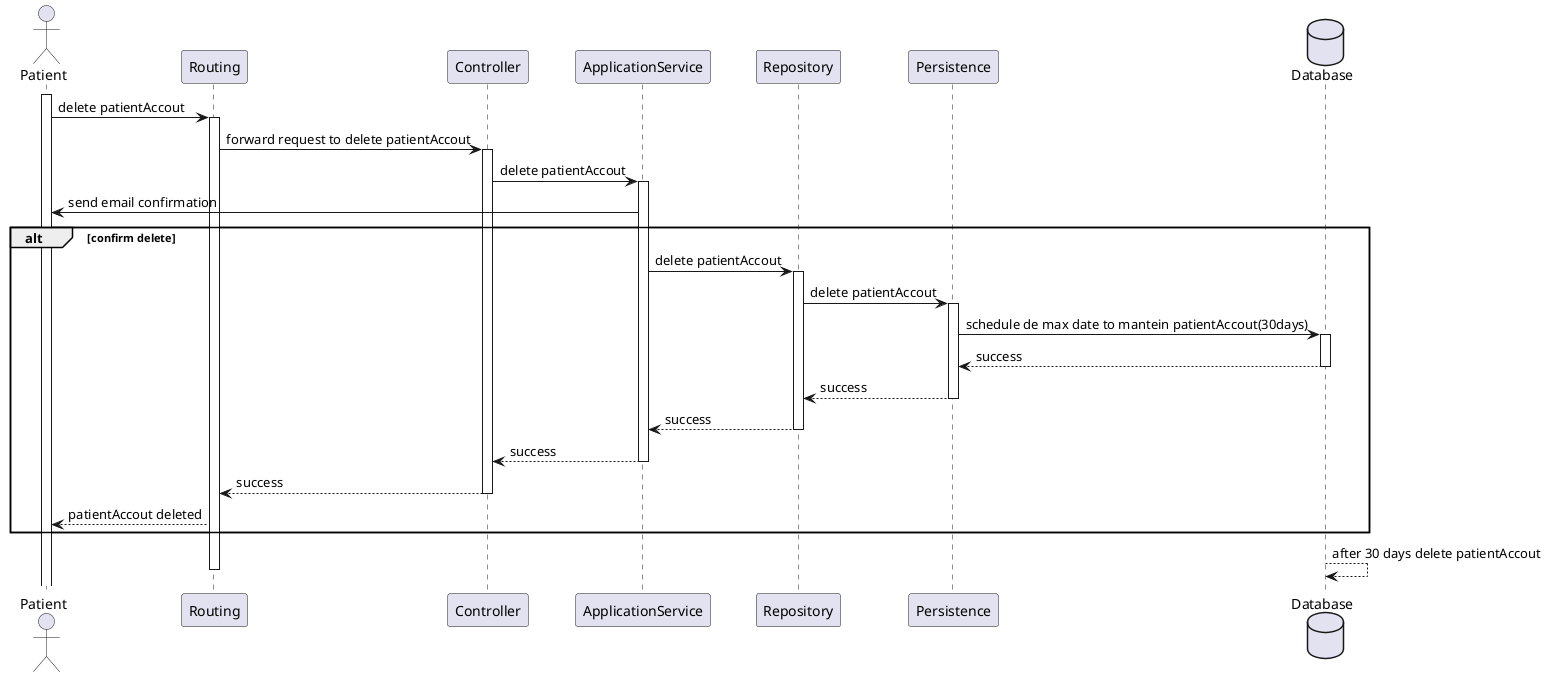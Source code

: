 @startuml
actor Patient
participant Routing
participant Controller
participant ApplicationService
participant Repository
participant Persistence
database Database

activate Patient
Patient -> Routing: delete patientAccout

activate Routing

Routing -> Controller: forward request to delete patientAccout
activate Controller


Controller -> ApplicationService: delete patientAccout
activate ApplicationService
ApplicationService -> Patient: send email confirmation
alt confirm delete
ApplicationService -> Repository: delete patientAccout
activate Repository

Repository -> Persistence: delete patientAccout
activate Persistence

Persistence -> Database: schedule de max date to mantein patientAccout(30days)
activate Database

Database --> Persistence: success
deactivate Database

Persistence --> Repository: success
deactivate Persistence

Repository --> ApplicationService: success
deactivate Repository

ApplicationService --> Controller: success
deactivate ApplicationService

Controller --> Routing: success
deactivate Controller

Routing --> Patient:    patientAccout deleted
end
Database -->Database:after 30 days delete patientAccout
deactivate Routing
@enduml

